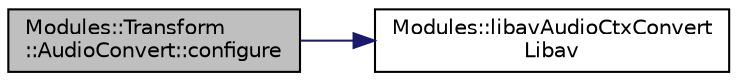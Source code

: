 digraph "Modules::Transform::AudioConvert::configure"
{
 // INTERACTIVE_SVG=YES
  edge [fontname="Helvetica",fontsize="10",labelfontname="Helvetica",labelfontsize="10"];
  node [fontname="Helvetica",fontsize="10",shape=record];
  rankdir="LR";
  Node1 [label="Modules::Transform\l::AudioConvert::configure",height=0.2,width=0.4,color="black", fillcolor="grey75", style="filled", fontcolor="black"];
  Node1 -> Node2 [color="midnightblue",fontsize="10",style="solid",fontname="Helvetica"];
  Node2 [label="Modules::libavAudioCtxConvert\lLibav",height=0.2,width=0.4,color="black", fillcolor="white", style="filled",URL="$namespace_modules.html#aaf7532301bc5ce344ec4075dd449bd9d"];
}
